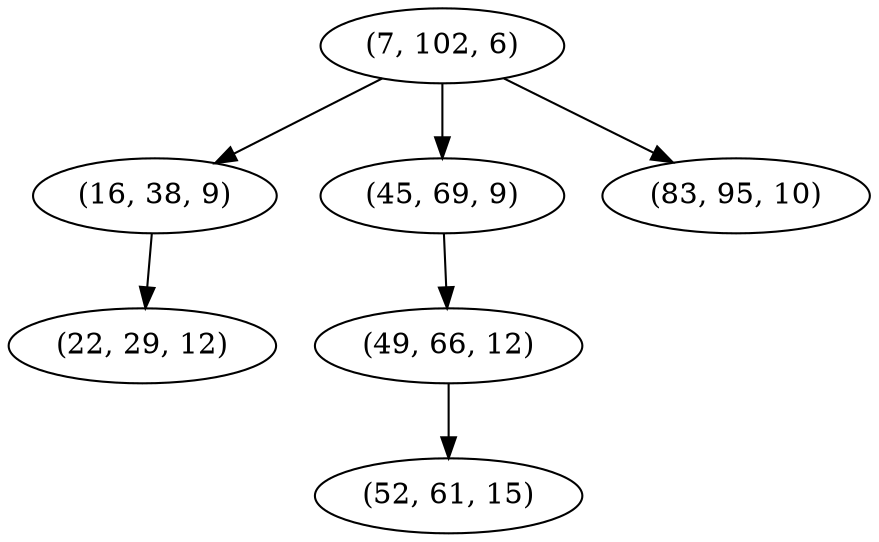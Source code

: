digraph tree {
    "(7, 102, 6)";
    "(16, 38, 9)";
    "(22, 29, 12)";
    "(45, 69, 9)";
    "(49, 66, 12)";
    "(52, 61, 15)";
    "(83, 95, 10)";
    "(7, 102, 6)" -> "(16, 38, 9)";
    "(7, 102, 6)" -> "(45, 69, 9)";
    "(7, 102, 6)" -> "(83, 95, 10)";
    "(16, 38, 9)" -> "(22, 29, 12)";
    "(45, 69, 9)" -> "(49, 66, 12)";
    "(49, 66, 12)" -> "(52, 61, 15)";
}
